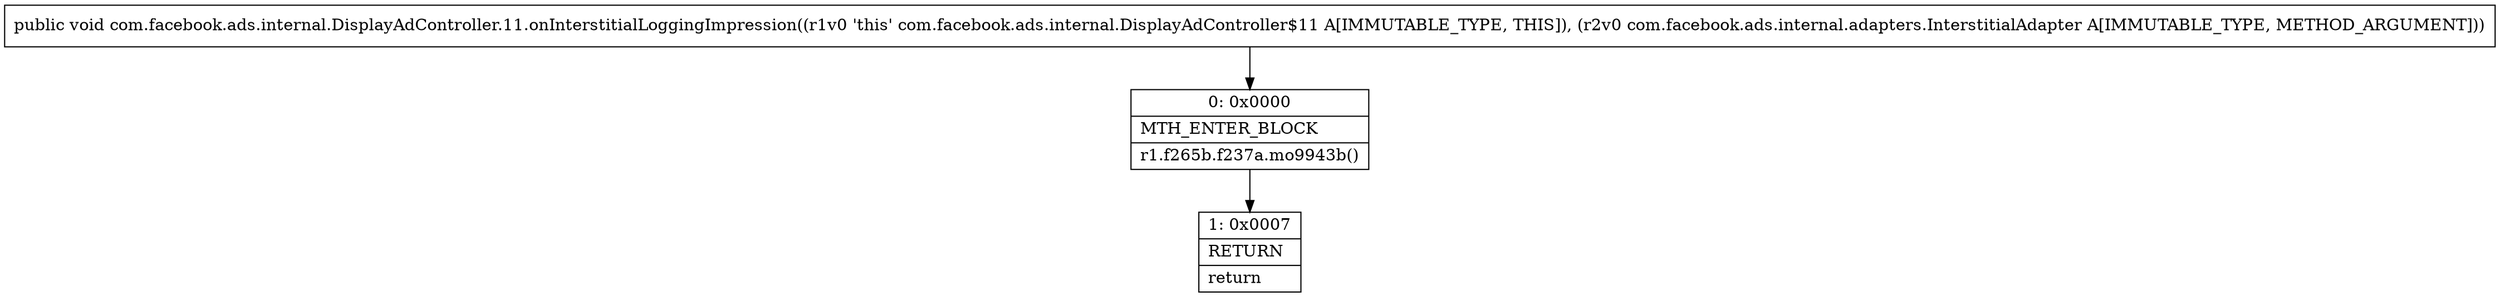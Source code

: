 digraph "CFG forcom.facebook.ads.internal.DisplayAdController.11.onInterstitialLoggingImpression(Lcom\/facebook\/ads\/internal\/adapters\/InterstitialAdapter;)V" {
Node_0 [shape=record,label="{0\:\ 0x0000|MTH_ENTER_BLOCK\l|r1.f265b.f237a.mo9943b()\l}"];
Node_1 [shape=record,label="{1\:\ 0x0007|RETURN\l|return\l}"];
MethodNode[shape=record,label="{public void com.facebook.ads.internal.DisplayAdController.11.onInterstitialLoggingImpression((r1v0 'this' com.facebook.ads.internal.DisplayAdController$11 A[IMMUTABLE_TYPE, THIS]), (r2v0 com.facebook.ads.internal.adapters.InterstitialAdapter A[IMMUTABLE_TYPE, METHOD_ARGUMENT])) }"];
MethodNode -> Node_0;
Node_0 -> Node_1;
}

